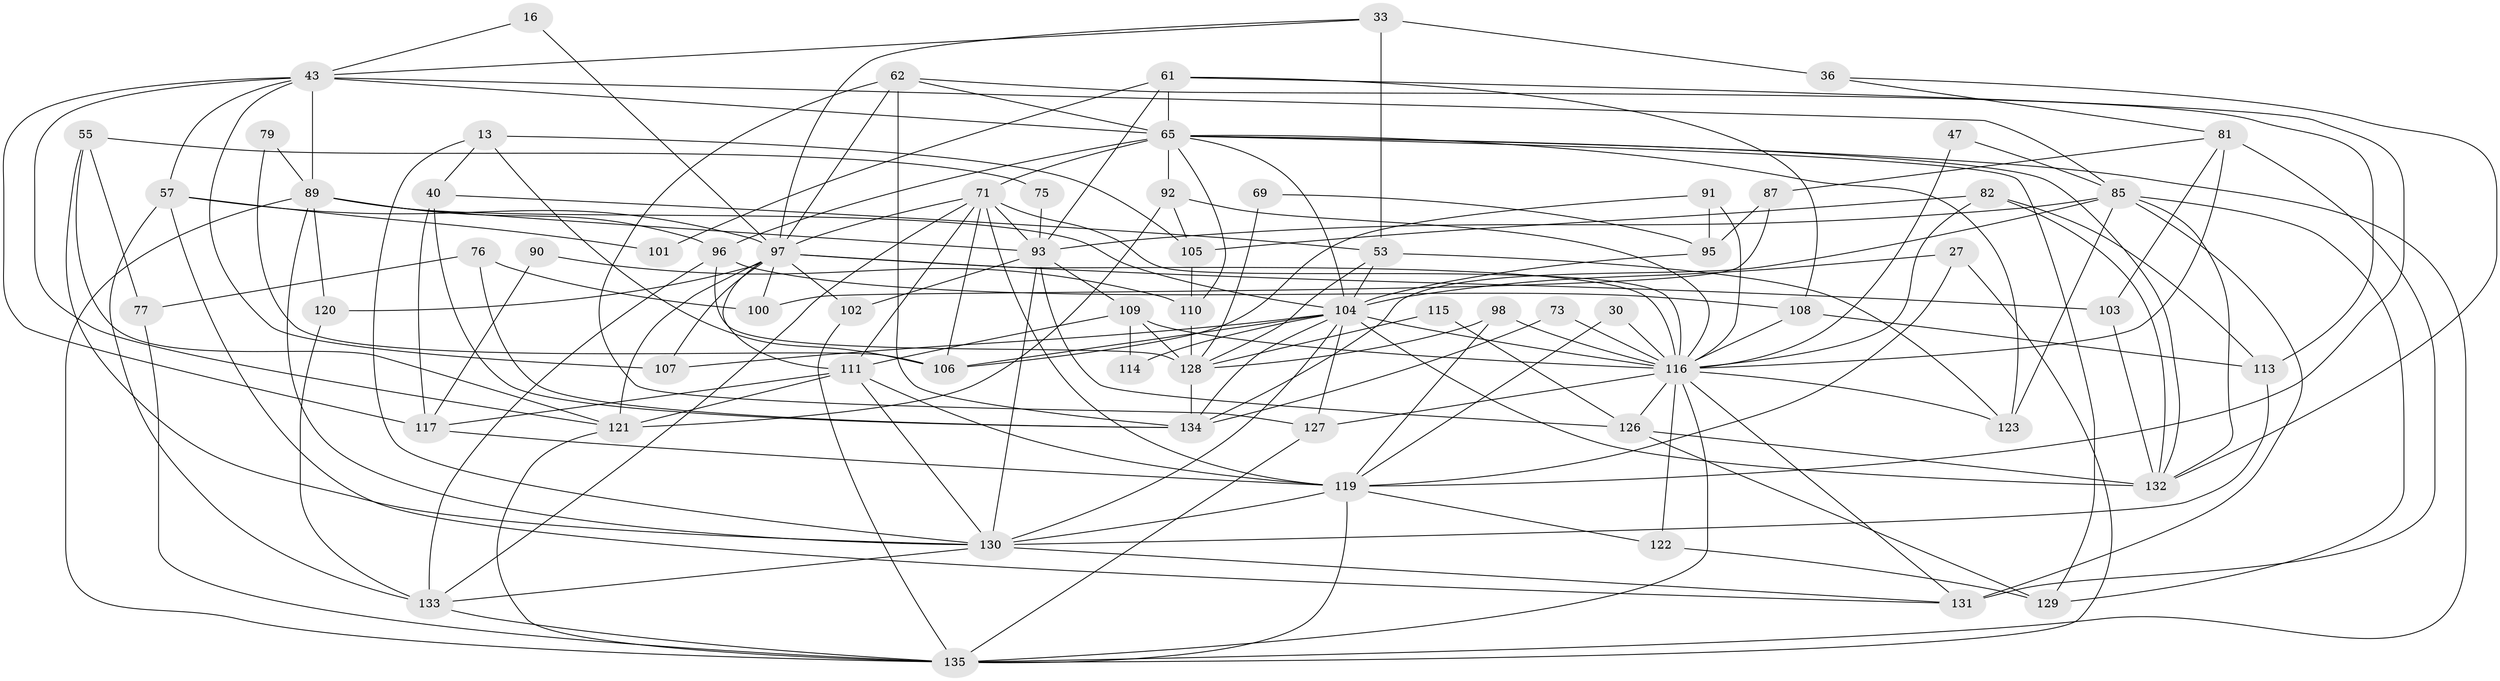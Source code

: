 // original degree distribution, {5: 0.13333333333333333, 4: 0.2814814814814815, 3: 0.3333333333333333, 6: 0.1037037037037037, 8: 0.014814814814814815, 2: 0.0962962962962963, 7: 0.02962962962962963, 9: 0.007407407407407408}
// Generated by graph-tools (version 1.1) at 2025/53/03/04/25 21:53:23]
// undirected, 67 vertices, 171 edges
graph export_dot {
graph [start="1"]
  node [color=gray90,style=filled];
  13;
  16;
  27;
  30;
  33 [super="+20"];
  36 [super="+21"];
  40;
  43 [super="+34"];
  47;
  53 [super="+23"];
  55;
  57 [super="+19"];
  61;
  62;
  65 [super="+54+58+60"];
  69;
  71 [super="+32+45+68"];
  73;
  75 [super="+29"];
  76;
  77 [super="+51"];
  79;
  81;
  82;
  85 [super="+78"];
  87;
  89 [super="+72"];
  90;
  91;
  92 [super="+39"];
  93 [super="+67"];
  95;
  96 [super="+74"];
  97 [super="+64+4+9"];
  98 [super="+66"];
  100 [super="+88"];
  101;
  102;
  103;
  104 [super="+5+24+42"];
  105;
  106;
  107;
  108;
  109 [super="+52"];
  110 [super="+84"];
  111 [super="+2"];
  113;
  114;
  115;
  116 [super="+14+99"];
  117 [super="+70"];
  119 [super="+7+112+94"];
  120;
  121 [super="+25+59"];
  122;
  123;
  126 [super="+18+31"];
  127 [super="+125"];
  128;
  129 [super="+28"];
  130 [super="+118+124"];
  131 [super="+10"];
  132 [super="+44+56"];
  133;
  134 [super="+48"];
  135 [super="+86+41+49"];
  13 -- 40;
  13 -- 106;
  13 -- 105;
  13 -- 130;
  16 -- 43;
  16 -- 97;
  27 -- 104;
  27 -- 135;
  27 -- 119;
  30 -- 116;
  30 -- 119;
  33 -- 97;
  33 -- 43;
  33 -- 36 [weight=2];
  33 -- 53;
  36 -- 81;
  36 -- 132;
  40 -- 117 [weight=2];
  40 -- 53;
  40 -- 134;
  43 -- 89 [weight=2];
  43 -- 107;
  43 -- 65 [weight=2];
  43 -- 117;
  43 -- 85;
  43 -- 57;
  43 -- 121;
  47 -- 85;
  47 -- 116;
  53 -- 123;
  53 -- 128;
  53 -- 104;
  55 -- 77;
  55 -- 130;
  55 -- 75;
  55 -- 121;
  57 -- 131;
  57 -- 101;
  57 -- 133;
  57 -- 97;
  61 -- 108;
  61 -- 101;
  61 -- 93;
  61 -- 119;
  61 -- 65;
  62 -- 113;
  62 -- 127;
  62 -- 97;
  62 -- 65;
  62 -- 134;
  65 -- 110;
  65 -- 123;
  65 -- 104 [weight=2];
  65 -- 92;
  65 -- 132;
  65 -- 129;
  65 -- 135;
  65 -- 96;
  65 -- 71 [weight=3];
  69 -- 128;
  69 -- 95;
  71 -- 106;
  71 -- 116;
  71 -- 133;
  71 -- 111;
  71 -- 97;
  71 -- 119 [weight=2];
  71 -- 93;
  73 -- 134;
  73 -- 116;
  75 -- 93 [weight=2];
  76 -- 134;
  76 -- 100;
  76 -- 77 [weight=2];
  77 -- 135;
  79 -- 106;
  79 -- 89;
  81 -- 131 [weight=2];
  81 -- 87;
  81 -- 103;
  81 -- 116;
  82 -- 132 [weight=2];
  82 -- 116;
  82 -- 105;
  82 -- 113;
  85 -- 129;
  85 -- 93;
  85 -- 123;
  85 -- 131;
  85 -- 132;
  85 -- 134;
  87 -- 95;
  87 -- 100;
  89 -- 130 [weight=3];
  89 -- 96;
  89 -- 104;
  89 -- 120;
  89 -- 93;
  89 -- 135 [weight=2];
  90 -- 110;
  90 -- 117;
  91 -- 95;
  91 -- 106;
  91 -- 116;
  92 -- 121 [weight=2];
  92 -- 116;
  92 -- 105;
  93 -- 130 [weight=2];
  93 -- 102;
  93 -- 109 [weight=2];
  93 -- 126;
  95 -- 104;
  96 -- 128;
  96 -- 108;
  96 -- 133;
  97 -- 100 [weight=3];
  97 -- 103;
  97 -- 102;
  97 -- 107;
  97 -- 120;
  97 -- 111;
  97 -- 121;
  97 -- 116;
  98 -- 128;
  98 -- 116;
  98 -- 119;
  102 -- 135;
  103 -- 132;
  104 -- 130 [weight=3];
  104 -- 106;
  104 -- 107;
  104 -- 114;
  104 -- 116 [weight=3];
  104 -- 127;
  104 -- 132;
  104 -- 134;
  105 -- 110;
  108 -- 113;
  108 -- 116;
  109 -- 111 [weight=2];
  109 -- 128;
  109 -- 114;
  109 -- 116;
  110 -- 128;
  111 -- 121;
  111 -- 117;
  111 -- 130;
  111 -- 119 [weight=2];
  113 -- 130;
  115 -- 128;
  115 -- 126;
  116 -- 122;
  116 -- 131 [weight=2];
  116 -- 135;
  116 -- 123;
  116 -- 126 [weight=2];
  116 -- 127;
  117 -- 119;
  119 -- 130;
  119 -- 122;
  119 -- 135;
  120 -- 133;
  121 -- 135;
  122 -- 129;
  126 -- 129;
  126 -- 132;
  127 -- 135 [weight=2];
  128 -- 134;
  130 -- 133;
  130 -- 131;
  133 -- 135;
}
